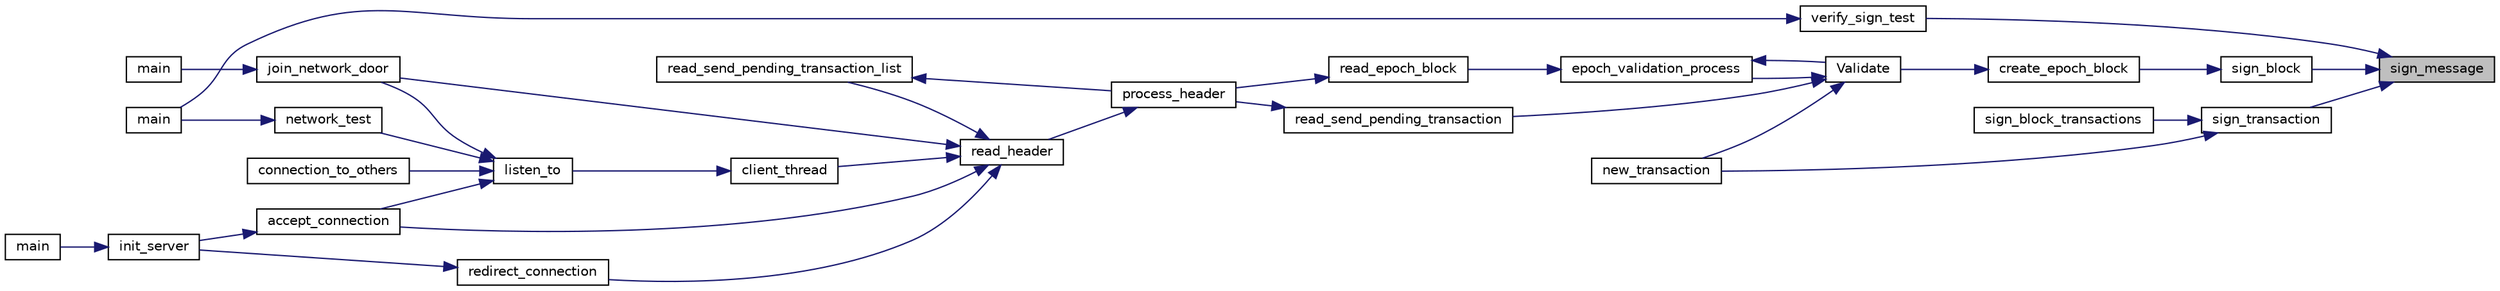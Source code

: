 digraph "sign_message"
{
 // LATEX_PDF_SIZE
  edge [fontname="Helvetica",fontsize="10",labelfontname="Helvetica",labelfontsize="10"];
  node [fontname="Helvetica",fontsize="10",shape=record];
  rankdir="RL";
  Node1 [label="sign_message",height=0.2,width=0.4,color="black", fillcolor="grey75", style="filled", fontcolor="black",tooltip="buffer <- encrypt(SHA284(msg,len_data),wallet_priv_key)"];
  Node1 -> Node2 [dir="back",color="midnightblue",fontsize="10",style="solid",fontname="Helvetica"];
  Node2 [label="sign_block",height=0.2,width=0.4,color="black", fillcolor="white", style="filled",URL="$signature_8c.html#a5fc24af7af2e6c9cd4de2efcbd26ffb9",tooltip="Signs a block with my private key."];
  Node2 -> Node3 [dir="back",color="midnightblue",fontsize="10",style="solid",fontname="Helvetica"];
  Node3 [label="create_epoch_block",height=0.2,width=0.4,color="black", fillcolor="white", style="filled",URL="$epoch__man_8c.html#aeb0145b06d8c782e8536992cc1def819",tooltip="Create a block object with the previous block hash & votes."];
  Node3 -> Node4 [dir="back",color="midnightblue",fontsize="10",style="solid",fontname="Helvetica"];
  Node4 [label="Validate",height=0.2,width=0.4,color="black", fillcolor="white", style="filled",URL="$atrier_8c.html#a6a17e4539f5b0c67dbd36bae0c2c0c8a",tooltip=" "];
  Node4 -> Node5 [dir="back",color="midnightblue",fontsize="10",style="solid",fontname="Helvetica"];
  Node5 [label="epoch_validation_process",height=0.2,width=0.4,color="black", fillcolor="white", style="filled",URL="$get__data_8c.html#aa5eb9e1d62d1366fdebe19a5819d1bde",tooltip="Epoch validation protocol."];
  Node5 -> Node6 [dir="back",color="midnightblue",fontsize="10",style="solid",fontname="Helvetica"];
  Node6 [label="read_epoch_block",height=0.2,width=0.4,color="black", fillcolor="white", style="filled",URL="$get__data_8c.html#a8989114706afc158ef465a1cba2de0dc",tooltip="Read a socket sended epoch block."];
  Node6 -> Node7 [dir="back",color="midnightblue",fontsize="10",style="solid",fontname="Helvetica"];
  Node7 [label="process_header",height=0.2,width=0.4,color="black", fillcolor="white", style="filled",URL="$get__data_8c.html#acf73eaf498a41a592973793346c358d7",tooltip=" "];
  Node7 -> Node8 [dir="back",color="midnightblue",fontsize="10",style="solid",fontname="Helvetica"];
  Node8 [label="read_header",height=0.2,width=0.4,color="black", fillcolor="white", style="filled",URL="$get__data_8c.html#a1f63104d8a019196f59d848bacafcaf0",tooltip="Waits a header in 'sockfd', reads it and processes it."];
  Node8 -> Node9 [dir="back",color="midnightblue",fontsize="10",style="solid",fontname="Helvetica"];
  Node9 [label="accept_connection",height=0.2,width=0.4,color="black", fillcolor="white", style="filled",URL="$server_8c.html#a51b8c8c4c2582cc90f8155bd9eaab4c0",tooltip=" "];
  Node9 -> Node10 [dir="back",color="midnightblue",fontsize="10",style="solid",fontname="Helvetica"];
  Node10 [label="init_server",height=0.2,width=0.4,color="black", fillcolor="white", style="filled",URL="$server_8c.html#a10fb306879537348fffef6ae68f70640",tooltip="Launches a server instance, connected to the peer-to-peer network 'hostname'."];
  Node10 -> Node11 [dir="back",color="midnightblue",fontsize="10",style="solid",fontname="Helvetica"];
  Node11 [label="main",height=0.2,width=0.4,color="black", fillcolor="white", style="filled",URL="$serverdoor_8c.html#ae66f6b31b5ad750f1fe042a706a4e3d4",tooltip=" "];
  Node8 -> Node12 [dir="back",color="midnightblue",fontsize="10",style="solid",fontname="Helvetica"];
  Node12 [label="client_thread",height=0.2,width=0.4,color="black", fillcolor="white", style="filled",URL="$core_2network_2client_8c.html#a351b786eb662460f254da2ff204fcfcc",tooltip="Create a client thread."];
  Node12 -> Node13 [dir="back",color="midnightblue",fontsize="10",style="solid",fontname="Helvetica"];
  Node13 [label="listen_to",height=0.2,width=0.4,color="black", fillcolor="white", style="filled",URL="$core_2network_2client_8c.html#a7be5d0a5ee88cfd1a654fc4813273708",tooltip="Tries to connect to the peer-to-peer network via a node in the Node structure."];
  Node13 -> Node9 [dir="back",color="midnightblue",fontsize="10",style="solid",fontname="Helvetica"];
  Node13 -> Node14 [dir="back",color="midnightblue",fontsize="10",style="solid",fontname="Helvetica"];
  Node14 [label="connection_to_others",height=0.2,width=0.4,color="black", fillcolor="white", style="filled",URL="$atrier_8c.html#ab7126685bb9b5dc07de54dbb8a8ba89d",tooltip=" "];
  Node13 -> Node15 [dir="back",color="midnightblue",fontsize="10",style="solid",fontname="Helvetica"];
  Node15 [label="join_network_door",height=0.2,width=0.4,color="black", fillcolor="white", style="filled",URL="$atrier_8c.html#a4bc5d82e85996fecc53fe3e97c2a7b98",tooltip=" "];
  Node15 -> Node16 [dir="back",color="midnightblue",fontsize="10",style="solid",fontname="Helvetica"];
  Node16 [label="main",height=0.2,width=0.4,color="black", fillcolor="white", style="filled",URL="$client_8c.html#a3c04138a5bfe5d72780bb7e82a18e627",tooltip=" "];
  Node13 -> Node17 [dir="back",color="midnightblue",fontsize="10",style="solid",fontname="Helvetica"];
  Node17 [label="network_test",height=0.2,width=0.4,color="black", fillcolor="white", style="filled",URL="$client__test_8c.html#ade76ed0fdf28b393fbdc89e611688256",tooltip=" "];
  Node17 -> Node18 [dir="back",color="midnightblue",fontsize="10",style="solid",fontname="Helvetica"];
  Node18 [label="main",height=0.2,width=0.4,color="black", fillcolor="white", style="filled",URL="$unit__testing_8c.html#ae66f6b31b5ad750f1fe042a706a4e3d4",tooltip=" "];
  Node8 -> Node15 [dir="back",color="midnightblue",fontsize="10",style="solid",fontname="Helvetica"];
  Node8 -> Node19 [dir="back",color="midnightblue",fontsize="10",style="solid",fontname="Helvetica"];
  Node19 [label="read_send_pending_transaction_list",height=0.2,width=0.4,color="black", fillcolor="white", style="filled",URL="$get__data_8c.html#a510587b3efb5dbf21a2c873ada26881a",tooltip="Read a socket sended pending transaction list."];
  Node19 -> Node7 [dir="back",color="midnightblue",fontsize="10",style="solid",fontname="Helvetica"];
  Node8 -> Node20 [dir="back",color="midnightblue",fontsize="10",style="solid",fontname="Helvetica"];
  Node20 [label="redirect_connection",height=0.2,width=0.4,color="black", fillcolor="white", style="filled",URL="$server_8c.html#a84cf9ceb7f864ec15c6a0a51fec348ed",tooltip=" "];
  Node20 -> Node10 [dir="back",color="midnightblue",fontsize="10",style="solid",fontname="Helvetica"];
  Node5 -> Node4 [dir="back",color="midnightblue",fontsize="10",style="solid",fontname="Helvetica"];
  Node4 -> Node21 [dir="back",color="midnightblue",fontsize="10",style="solid",fontname="Helvetica"];
  Node21 [label="new_transaction",height=0.2,width=0.4,color="black", fillcolor="white", style="filled",URL="$genesis_8c.html#a597346567fc95cf305a94063df3e86c3",tooltip=" "];
  Node4 -> Node22 [dir="back",color="midnightblue",fontsize="10",style="solid",fontname="Helvetica"];
  Node22 [label="read_send_pending_transaction",height=0.2,width=0.4,color="black", fillcolor="white", style="filled",URL="$get__data_8c.html#ae72cba3b0c10b02c73fb58f40c4bc341",tooltip="Read a socket sended pending transaction."];
  Node22 -> Node7 [dir="back",color="midnightblue",fontsize="10",style="solid",fontname="Helvetica"];
  Node1 -> Node23 [dir="back",color="midnightblue",fontsize="10",style="solid",fontname="Helvetica"];
  Node23 [label="sign_transaction",height=0.2,width=0.4,color="black", fillcolor="white", style="filled",URL="$signature_8c.html#afc30cc798edd88f7749c81431cc12684",tooltip="Signs a transaction with my private key."];
  Node23 -> Node21 [dir="back",color="midnightblue",fontsize="10",style="solid",fontname="Helvetica"];
  Node23 -> Node24 [dir="back",color="midnightblue",fontsize="10",style="solid",fontname="Helvetica"];
  Node24 [label="sign_block_transactions",height=0.2,width=0.4,color="black", fillcolor="white", style="filled",URL="$signature_8c.html#a885aee9c6a53f767ed991b0a2496e37e",tooltip="Signs all transactions of a block with my private key."];
  Node1 -> Node25 [dir="back",color="midnightblue",fontsize="10",style="solid",fontname="Helvetica"];
  Node25 [label="verify_sign_test",height=0.2,width=0.4,color="black", fillcolor="white", style="filled",URL="$signature__test_8c.html#a1a567e3415b0bcb5531f72f29d571dac",tooltip=" "];
  Node25 -> Node18 [dir="back",color="midnightblue",fontsize="10",style="solid",fontname="Helvetica"];
}
